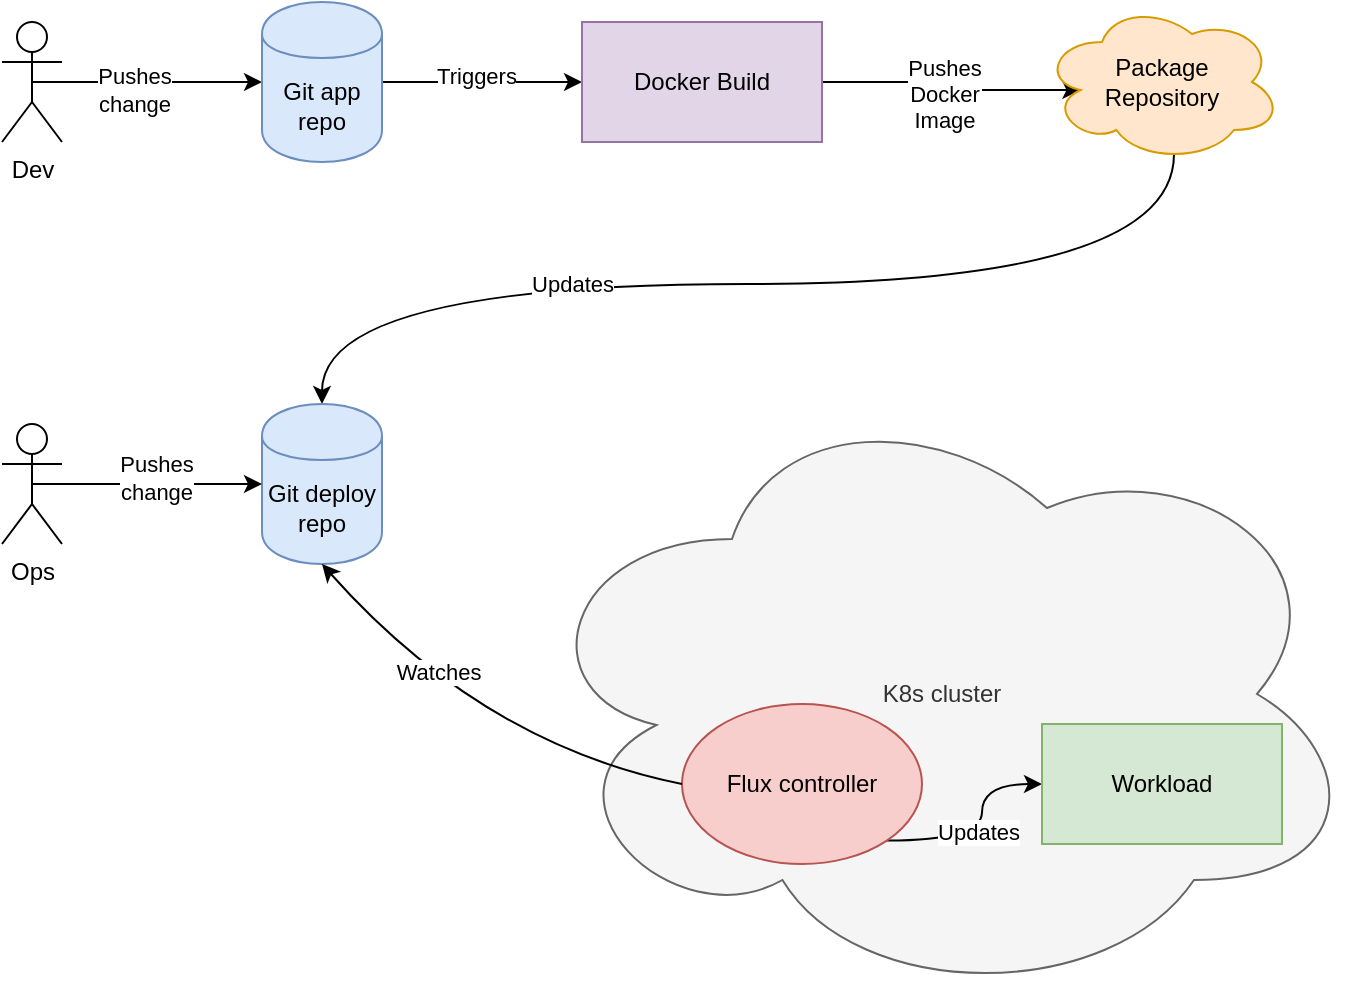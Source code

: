 <mxfile version="13.4.9" type="device"><diagram id="FxPAqtglfKVxe5d3q5oH" name="Page-1"><mxGraphModel dx="1186" dy="773" grid="1" gridSize="10" guides="1" tooltips="1" connect="1" arrows="1" fold="1" page="1" pageScale="1" pageWidth="827" pageHeight="1169" math="0" shadow="0"><root><mxCell id="0"/><mxCell id="1" parent="0"/><mxCell id="wLM4OhbOGa0WUZFA3uve-12" style="edgeStyle=orthogonalEdgeStyle;rounded=0;orthogonalLoop=1;jettySize=auto;html=1;exitX=0.5;exitY=0.5;exitDx=0;exitDy=0;exitPerimeter=0;" edge="1" parent="1" source="wLM4OhbOGa0WUZFA3uve-1" target="wLM4OhbOGa0WUZFA3uve-7"><mxGeometry relative="1" as="geometry"/></mxCell><mxCell id="wLM4OhbOGa0WUZFA3uve-13" value="Pushes&lt;br&gt;change" style="edgeLabel;html=1;align=center;verticalAlign=middle;resizable=0;points=[];" vertex="1" connectable="0" parent="wLM4OhbOGa0WUZFA3uve-12"><mxGeometry x="-0.122" y="-4" relative="1" as="geometry"><mxPoint as="offset"/></mxGeometry></mxCell><mxCell id="wLM4OhbOGa0WUZFA3uve-1" value="Dev" style="shape=umlActor;verticalLabelPosition=bottom;verticalAlign=top;html=1;outlineConnect=0;" vertex="1" parent="1"><mxGeometry x="80" y="109" width="30" height="60" as="geometry"/></mxCell><mxCell id="wLM4OhbOGa0WUZFA3uve-11" style="edgeStyle=orthogonalEdgeStyle;rounded=0;orthogonalLoop=1;jettySize=auto;html=1;exitX=1;exitY=0.5;exitDx=0;exitDy=0;" edge="1" parent="1" source="wLM4OhbOGa0WUZFA3uve-7" target="wLM4OhbOGa0WUZFA3uve-8"><mxGeometry relative="1" as="geometry"/></mxCell><mxCell id="wLM4OhbOGa0WUZFA3uve-15" value="Triggers" style="edgeLabel;html=1;align=center;verticalAlign=middle;resizable=0;points=[];" vertex="1" connectable="0" parent="wLM4OhbOGa0WUZFA3uve-11"><mxGeometry x="-0.06" y="3" relative="1" as="geometry"><mxPoint as="offset"/></mxGeometry></mxCell><mxCell id="wLM4OhbOGa0WUZFA3uve-7" value="Git app repo" style="shape=cylinder;whiteSpace=wrap;html=1;boundedLbl=1;backgroundOutline=1;fillColor=#dae8fc;strokeColor=#6c8ebf;" vertex="1" parent="1"><mxGeometry x="210" y="99" width="60" height="80" as="geometry"/></mxCell><mxCell id="wLM4OhbOGa0WUZFA3uve-10" style="edgeStyle=orthogonalEdgeStyle;rounded=0;orthogonalLoop=1;jettySize=auto;html=1;exitX=1;exitY=0.5;exitDx=0;exitDy=0;entryX=0.16;entryY=0.55;entryDx=0;entryDy=0;entryPerimeter=0;" edge="1" parent="1" source="wLM4OhbOGa0WUZFA3uve-8" target="wLM4OhbOGa0WUZFA3uve-16"><mxGeometry relative="1" as="geometry"><mxPoint x="580" y="139" as="targetPoint"/></mxGeometry></mxCell><mxCell id="wLM4OhbOGa0WUZFA3uve-17" value="Pushes&lt;br&gt;Docker&lt;br&gt;Image" style="edgeLabel;html=1;align=center;verticalAlign=middle;resizable=0;points=[];" vertex="1" connectable="0" parent="wLM4OhbOGa0WUZFA3uve-10"><mxGeometry x="-0.022" y="-2" relative="1" as="geometry"><mxPoint as="offset"/></mxGeometry></mxCell><mxCell id="wLM4OhbOGa0WUZFA3uve-8" value="Docker Build" style="rounded=0;whiteSpace=wrap;html=1;fillColor=#e1d5e7;strokeColor=#9673a6;" vertex="1" parent="1"><mxGeometry x="370" y="109" width="120" height="60" as="geometry"/></mxCell><mxCell id="wLM4OhbOGa0WUZFA3uve-22" style="edgeStyle=orthogonalEdgeStyle;orthogonalLoop=1;jettySize=auto;html=1;exitX=0.55;exitY=0.95;exitDx=0;exitDy=0;exitPerimeter=0;entryX=0.5;entryY=0;entryDx=0;entryDy=0;curved=1;" edge="1" parent="1" source="wLM4OhbOGa0WUZFA3uve-16" target="wLM4OhbOGa0WUZFA3uve-18"><mxGeometry relative="1" as="geometry"><Array as="points"><mxPoint x="666" y="240"/><mxPoint x="240" y="240"/></Array></mxGeometry></mxCell><mxCell id="wLM4OhbOGa0WUZFA3uve-23" value="Updates" style="edgeLabel;html=1;align=center;verticalAlign=middle;resizable=0;points=[];" vertex="1" connectable="0" parent="wLM4OhbOGa0WUZFA3uve-22"><mxGeometry x="0.33" relative="1" as="geometry"><mxPoint as="offset"/></mxGeometry></mxCell><mxCell id="wLM4OhbOGa0WUZFA3uve-16" value="Package&lt;br&gt;Repository" style="ellipse;shape=cloud;whiteSpace=wrap;html=1;fillColor=#ffe6cc;strokeColor=#d79b00;" vertex="1" parent="1"><mxGeometry x="600" y="99" width="120" height="80" as="geometry"/></mxCell><mxCell id="wLM4OhbOGa0WUZFA3uve-18" value="Git deploy repo" style="shape=cylinder;whiteSpace=wrap;html=1;boundedLbl=1;backgroundOutline=1;fillColor=#dae8fc;strokeColor=#6c8ebf;" vertex="1" parent="1"><mxGeometry x="210" y="300" width="60" height="80" as="geometry"/></mxCell><mxCell id="wLM4OhbOGa0WUZFA3uve-24" value="K8s cluster" style="ellipse;shape=cloud;whiteSpace=wrap;html=1;fillColor=#f5f5f5;strokeColor=#666666;fontColor=#333333;" vertex="1" parent="1"><mxGeometry x="340" y="290" width="420" height="310" as="geometry"/></mxCell><mxCell id="wLM4OhbOGa0WUZFA3uve-34" style="edgeStyle=orthogonalEdgeStyle;curved=1;orthogonalLoop=1;jettySize=auto;html=1;exitX=1;exitY=1;exitDx=0;exitDy=0;entryX=0;entryY=0.5;entryDx=0;entryDy=0;" edge="1" parent="1" source="wLM4OhbOGa0WUZFA3uve-26" target="wLM4OhbOGa0WUZFA3uve-33"><mxGeometry relative="1" as="geometry"/></mxCell><mxCell id="wLM4OhbOGa0WUZFA3uve-35" value="Updates" style="edgeLabel;html=1;align=center;verticalAlign=middle;resizable=0;points=[];" vertex="1" connectable="0" parent="wLM4OhbOGa0WUZFA3uve-34"><mxGeometry x="-0.139" y="5" relative="1" as="geometry"><mxPoint as="offset"/></mxGeometry></mxCell><mxCell id="wLM4OhbOGa0WUZFA3uve-26" value="Flux controller" style="ellipse;whiteSpace=wrap;html=1;fillColor=#f8cecc;strokeColor=#b85450;" vertex="1" parent="1"><mxGeometry x="420" y="450" width="120" height="80" as="geometry"/></mxCell><mxCell id="wLM4OhbOGa0WUZFA3uve-27" value="" style="endArrow=classic;html=1;exitX=0;exitY=0.5;exitDx=0;exitDy=0;entryX=0.5;entryY=1;entryDx=0;entryDy=0;curved=1;" edge="1" parent="1" source="wLM4OhbOGa0WUZFA3uve-26" target="wLM4OhbOGa0WUZFA3uve-18"><mxGeometry width="50" height="50" relative="1" as="geometry"><mxPoint x="310" y="370" as="sourcePoint"/><mxPoint x="360" y="320" as="targetPoint"/><Array as="points"><mxPoint x="320" y="470"/></Array></mxGeometry></mxCell><mxCell id="wLM4OhbOGa0WUZFA3uve-28" value="Watches" style="edgeLabel;html=1;align=center;verticalAlign=middle;resizable=0;points=[];" vertex="1" connectable="0" parent="wLM4OhbOGa0WUZFA3uve-27"><mxGeometry x="0.297" y="-8" relative="1" as="geometry"><mxPoint as="offset"/></mxGeometry></mxCell><mxCell id="wLM4OhbOGa0WUZFA3uve-31" style="edgeStyle=orthogonalEdgeStyle;curved=1;orthogonalLoop=1;jettySize=auto;html=1;exitX=0.5;exitY=0.5;exitDx=0;exitDy=0;exitPerimeter=0;entryX=0;entryY=0.5;entryDx=0;entryDy=0;" edge="1" parent="1" source="wLM4OhbOGa0WUZFA3uve-29" target="wLM4OhbOGa0WUZFA3uve-18"><mxGeometry relative="1" as="geometry"/></mxCell><mxCell id="wLM4OhbOGa0WUZFA3uve-32" value="Pushes&lt;br&gt;change" style="edgeLabel;html=1;align=center;verticalAlign=middle;resizable=0;points=[];" vertex="1" connectable="0" parent="wLM4OhbOGa0WUZFA3uve-31"><mxGeometry x="0.078" y="3" relative="1" as="geometry"><mxPoint as="offset"/></mxGeometry></mxCell><mxCell id="wLM4OhbOGa0WUZFA3uve-29" value="Ops" style="shape=umlActor;verticalLabelPosition=bottom;verticalAlign=top;html=1;outlineConnect=0;" vertex="1" parent="1"><mxGeometry x="80" y="310" width="30" height="60" as="geometry"/></mxCell><mxCell id="wLM4OhbOGa0WUZFA3uve-33" value="Workload" style="rounded=0;whiteSpace=wrap;html=1;fillColor=#d5e8d4;strokeColor=#82b366;" vertex="1" parent="1"><mxGeometry x="600" y="460" width="120" height="60" as="geometry"/></mxCell></root></mxGraphModel></diagram></mxfile>